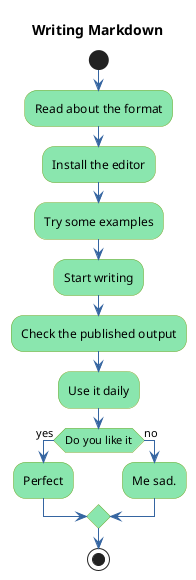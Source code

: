 @startuml demo-graph2

title Writing Markdown

skinparam ActivityBackgroundColor #8ae6ae
skinparam ActivityBorderColor #74a82a
skinparam ArrowColor #3565a1
skinparam DefaultFontName Fira Code

start

:Read about the format;
:Install the editor;
:Try some examples;
:Start writing;
:Check the published output;
:Use it daily;

if (Do you like it) then (yes)
    :Perfect;
else (no)
    :Me sad.;
endif

stop

@enduml